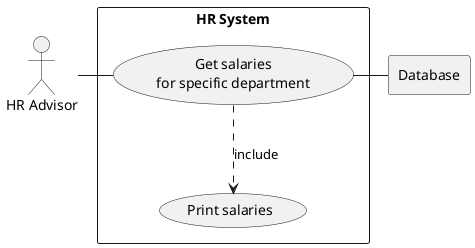 @startuml

actor HR as "HR Advisor"

rectangle Database

rectangle "HR System" {
    usecase UC4 as "Get salaries
    for specific department"

    usecase UCa as "Print salaries"

    HR - UC4
    UC4 ..> UCa : include
    UC4 - Database
}

@enduml